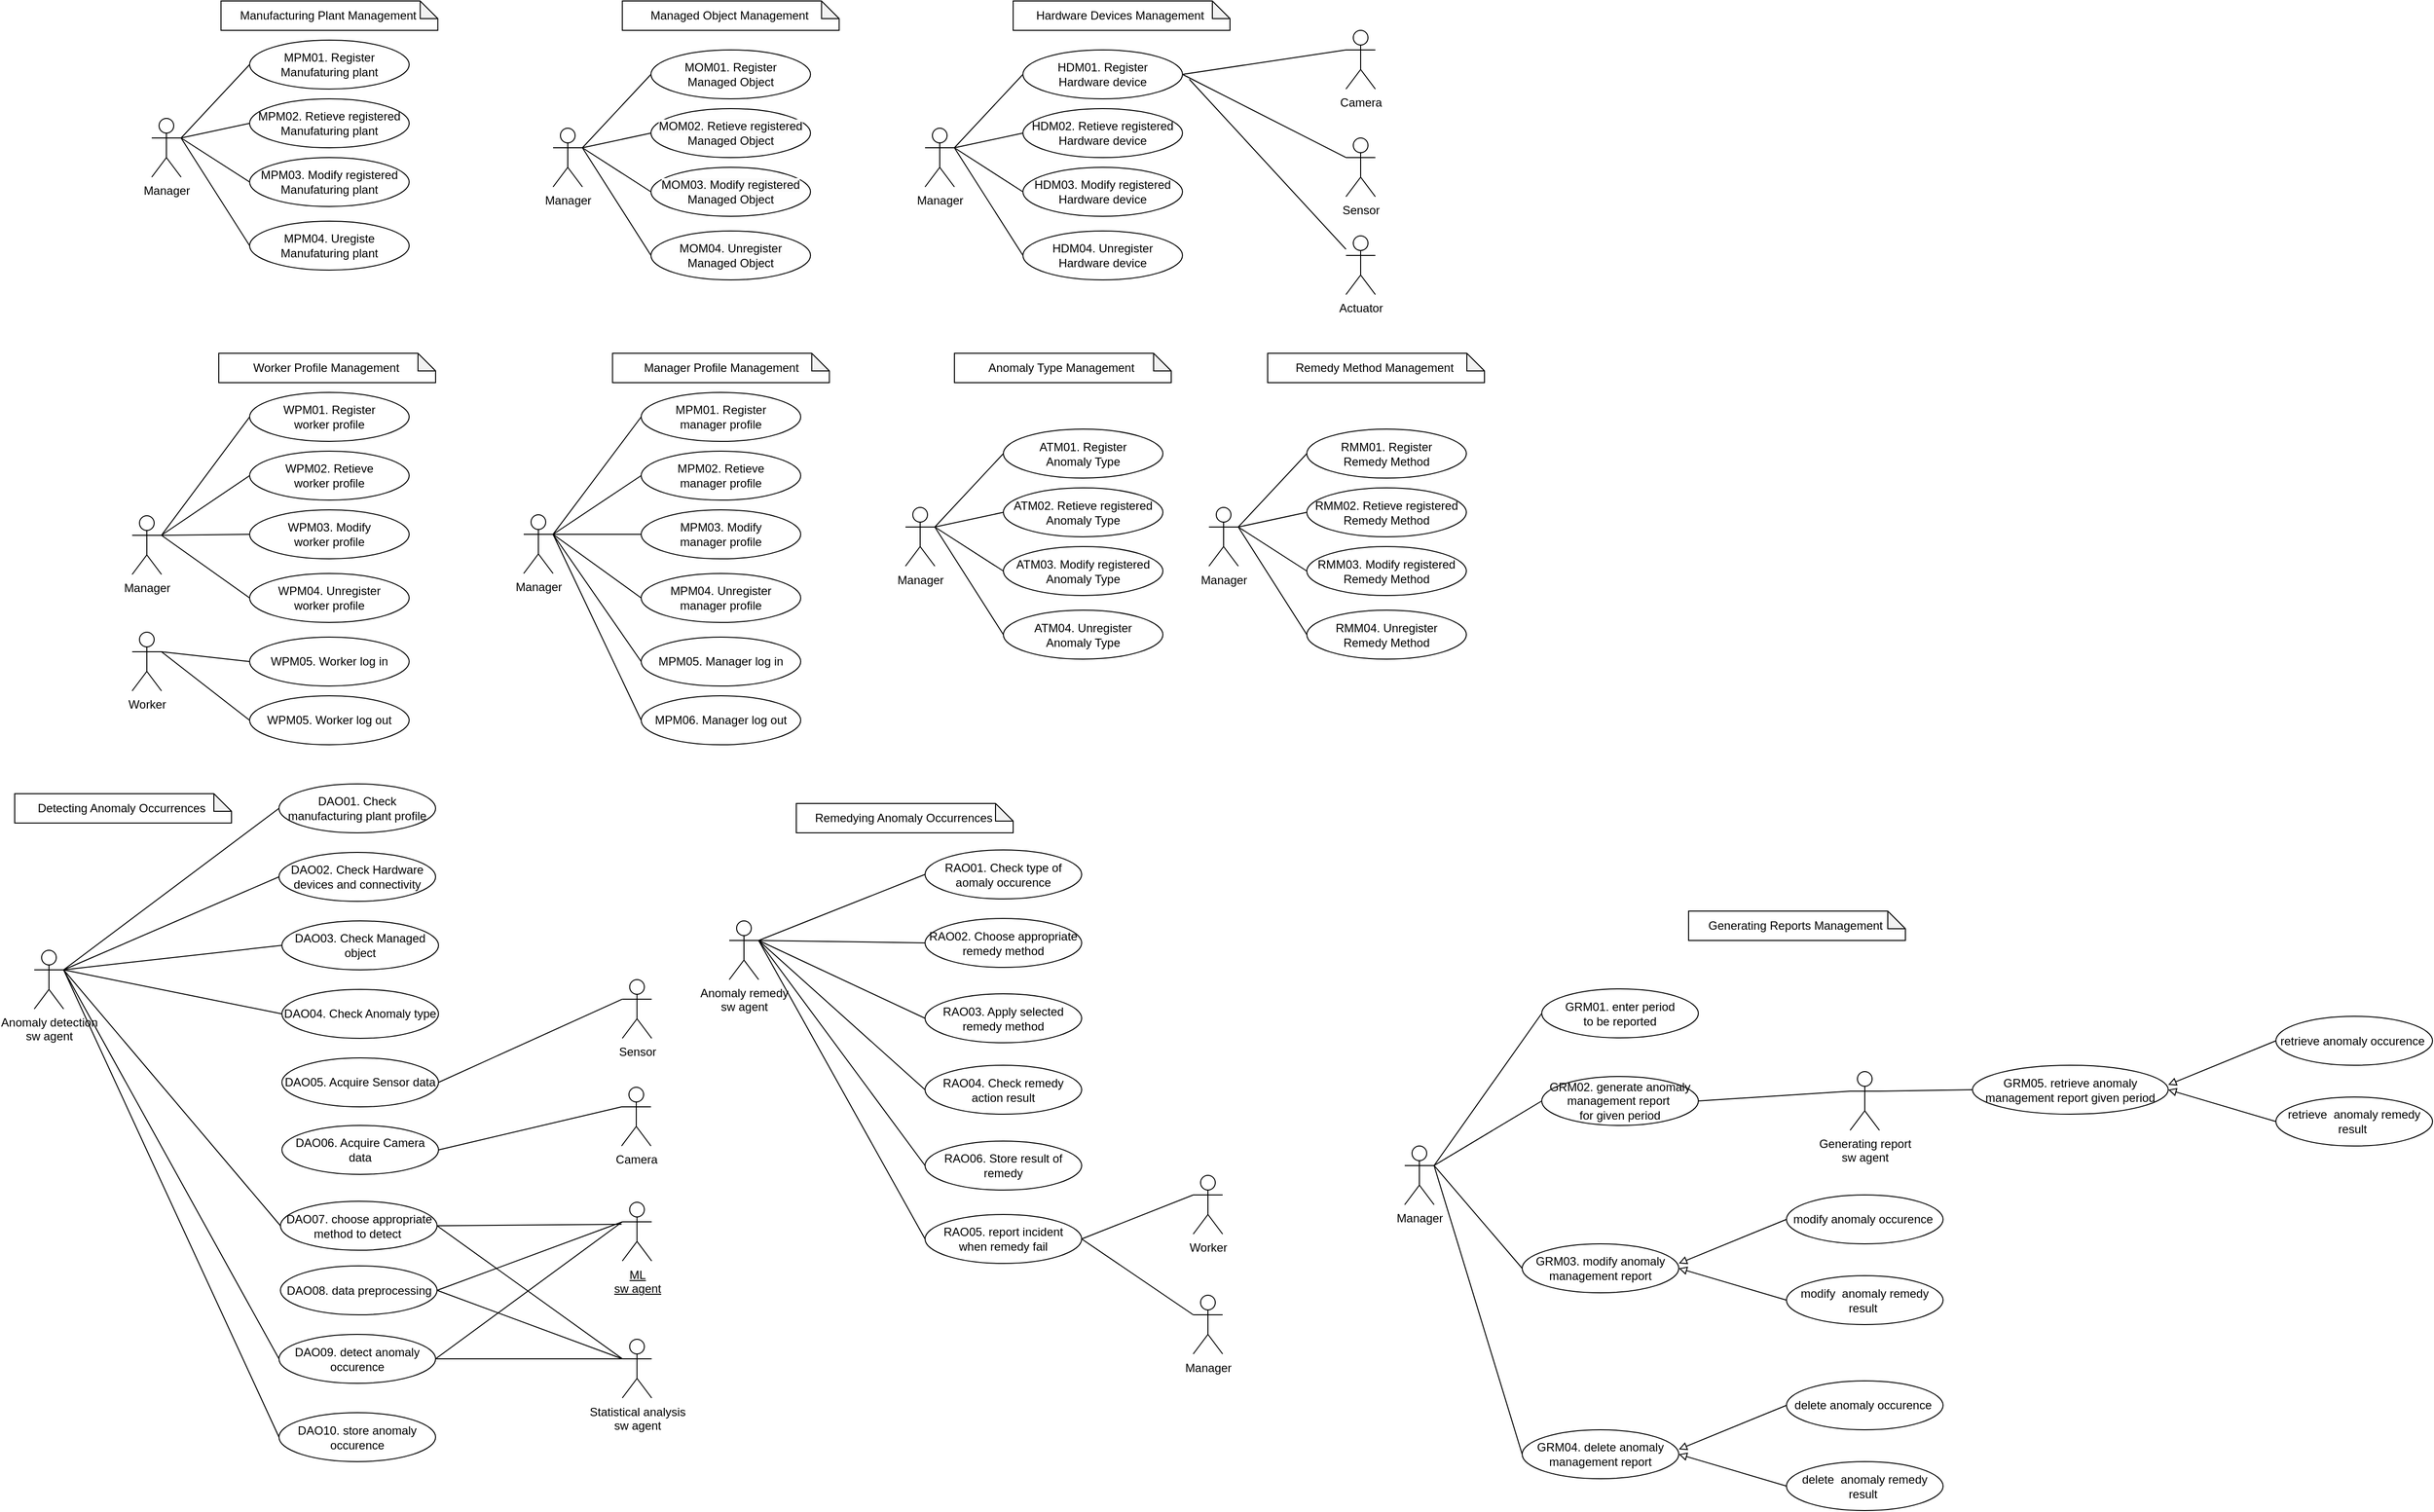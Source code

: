 <mxfile version="21.1.8" type="github">
  <diagram name="페이지-1" id="GtLDHEmWN3uCnMpsGGqO">
    <mxGraphModel dx="2442" dy="894" grid="1" gridSize="10" guides="1" tooltips="1" connect="1" arrows="1" fold="1" page="1" pageScale="1" pageWidth="827" pageHeight="1169" math="0" shadow="0">
      <root>
        <mxCell id="0" />
        <mxCell id="1" parent="0" />
        <mxCell id="ZL6FqzTWpidE5rbKrD5R-1" value="Manager" style="shape=umlActor;verticalLabelPosition=bottom;verticalAlign=top;html=1;outlineConnect=0;" parent="1" vertex="1">
          <mxGeometry x="-650" y="140" width="30" height="60" as="geometry" />
        </mxCell>
        <mxCell id="ZL6FqzTWpidE5rbKrD5R-2" value="MPM01. Register Manufaturing plant" style="ellipse;whiteSpace=wrap;html=1;" parent="1" vertex="1">
          <mxGeometry x="-550" y="60" width="163" height="50" as="geometry" />
        </mxCell>
        <mxCell id="ZL6FqzTWpidE5rbKrD5R-3" value="MPM02. Retieve registered Manufaturing plant" style="ellipse;whiteSpace=wrap;html=1;" parent="1" vertex="1">
          <mxGeometry x="-550" y="120" width="163" height="50" as="geometry" />
        </mxCell>
        <mxCell id="ZL6FqzTWpidE5rbKrD5R-4" value="MPM03. Modify registered Manufaturing plant" style="ellipse;whiteSpace=wrap;html=1;" parent="1" vertex="1">
          <mxGeometry x="-550" y="180" width="163" height="50" as="geometry" />
        </mxCell>
        <mxCell id="ZL6FqzTWpidE5rbKrD5R-5" value="MPM04. Uregiste Manufaturing plant" style="ellipse;whiteSpace=wrap;html=1;" parent="1" vertex="1">
          <mxGeometry x="-550" y="245" width="163" height="50" as="geometry" />
        </mxCell>
        <mxCell id="ZL6FqzTWpidE5rbKrD5R-6" value="" style="endArrow=none;html=1;rounded=0;exitX=1;exitY=0.333;exitDx=0;exitDy=0;exitPerimeter=0;entryX=0;entryY=0.5;entryDx=0;entryDy=0;" parent="1" source="ZL6FqzTWpidE5rbKrD5R-1" target="ZL6FqzTWpidE5rbKrD5R-2" edge="1">
          <mxGeometry width="50" height="50" relative="1" as="geometry">
            <mxPoint x="-390" y="320" as="sourcePoint" />
            <mxPoint x="-340" y="270" as="targetPoint" />
          </mxGeometry>
        </mxCell>
        <mxCell id="ZL6FqzTWpidE5rbKrD5R-7" value="" style="endArrow=none;html=1;rounded=0;entryX=0;entryY=0.5;entryDx=0;entryDy=0;" parent="1" target="ZL6FqzTWpidE5rbKrD5R-3" edge="1">
          <mxGeometry width="50" height="50" relative="1" as="geometry">
            <mxPoint x="-620" y="160" as="sourcePoint" />
            <mxPoint x="-540" y="95" as="targetPoint" />
          </mxGeometry>
        </mxCell>
        <mxCell id="ZL6FqzTWpidE5rbKrD5R-8" value="" style="endArrow=none;html=1;rounded=0;entryX=0;entryY=0.5;entryDx=0;entryDy=0;" parent="1" target="ZL6FqzTWpidE5rbKrD5R-4" edge="1">
          <mxGeometry width="50" height="50" relative="1" as="geometry">
            <mxPoint x="-620" y="160" as="sourcePoint" />
            <mxPoint x="-540" y="155" as="targetPoint" />
          </mxGeometry>
        </mxCell>
        <mxCell id="ZL6FqzTWpidE5rbKrD5R-9" value="" style="endArrow=none;html=1;rounded=0;entryX=0;entryY=0.5;entryDx=0;entryDy=0;" parent="1" target="ZL6FqzTWpidE5rbKrD5R-5" edge="1">
          <mxGeometry width="50" height="50" relative="1" as="geometry">
            <mxPoint x="-620" y="160" as="sourcePoint" />
            <mxPoint x="-540" y="215" as="targetPoint" />
          </mxGeometry>
        </mxCell>
        <mxCell id="ZL6FqzTWpidE5rbKrD5R-10" value="Manager" style="shape=umlActor;verticalLabelPosition=bottom;verticalAlign=top;html=1;outlineConnect=0;" parent="1" vertex="1">
          <mxGeometry x="-240" y="150" width="30" height="60" as="geometry" />
        </mxCell>
        <mxCell id="ZL6FqzTWpidE5rbKrD5R-11" value="MOM01. Register &lt;br&gt;Managed Object" style="ellipse;whiteSpace=wrap;html=1;" parent="1" vertex="1">
          <mxGeometry x="-140" y="70" width="163" height="50" as="geometry" />
        </mxCell>
        <mxCell id="ZL6FqzTWpidE5rbKrD5R-12" value="&lt;span style=&quot;color: rgb(0, 0, 0); font-family: Helvetica; font-size: 12px; font-style: normal; font-variant-ligatures: normal; font-variant-caps: normal; font-weight: 400; letter-spacing: normal; orphans: 2; text-align: center; text-indent: 0px; text-transform: none; widows: 2; word-spacing: 0px; -webkit-text-stroke-width: 0px; background-color: rgb(251, 251, 251); text-decoration-thickness: initial; text-decoration-style: initial; text-decoration-color: initial; float: none; display: inline !important;&quot;&gt;MOM02. Retieve registered Managed Object&lt;/span&gt;" style="ellipse;whiteSpace=wrap;html=1;" parent="1" vertex="1">
          <mxGeometry x="-140" y="130" width="163" height="50" as="geometry" />
        </mxCell>
        <mxCell id="ZL6FqzTWpidE5rbKrD5R-13" value="&lt;span style=&quot;color: rgb(0, 0, 0); font-family: Helvetica; font-size: 12px; font-style: normal; font-variant-ligatures: normal; font-variant-caps: normal; font-weight: 400; letter-spacing: normal; orphans: 2; text-align: center; text-indent: 0px; text-transform: none; widows: 2; word-spacing: 0px; -webkit-text-stroke-width: 0px; background-color: rgb(251, 251, 251); text-decoration-thickness: initial; text-decoration-style: initial; text-decoration-color: initial; float: none; display: inline !important;&quot;&gt;MOM03. Modify registered Managed Object&lt;/span&gt;" style="ellipse;whiteSpace=wrap;html=1;" parent="1" vertex="1">
          <mxGeometry x="-140" y="190" width="163" height="50" as="geometry" />
        </mxCell>
        <mxCell id="ZL6FqzTWpidE5rbKrD5R-14" value="&lt;span style=&quot;color: rgb(0, 0, 0); font-family: Helvetica; font-size: 12px; font-style: normal; font-variant-ligatures: normal; font-variant-caps: normal; font-weight: 400; letter-spacing: normal; orphans: 2; text-align: center; text-indent: 0px; text-transform: none; widows: 2; word-spacing: 0px; -webkit-text-stroke-width: 0px; background-color: rgb(251, 251, 251); text-decoration-thickness: initial; text-decoration-style: initial; text-decoration-color: initial; float: none; display: inline !important;&quot;&gt;MOM04. Unregister &lt;br&gt;Managed Object&lt;/span&gt;" style="ellipse;whiteSpace=wrap;html=1;" parent="1" vertex="1">
          <mxGeometry x="-140" y="255" width="163" height="50" as="geometry" />
        </mxCell>
        <mxCell id="ZL6FqzTWpidE5rbKrD5R-15" value="" style="endArrow=none;html=1;rounded=0;exitX=1;exitY=0.333;exitDx=0;exitDy=0;exitPerimeter=0;entryX=0;entryY=0.5;entryDx=0;entryDy=0;" parent="1" source="ZL6FqzTWpidE5rbKrD5R-10" target="ZL6FqzTWpidE5rbKrD5R-11" edge="1">
          <mxGeometry width="50" height="50" relative="1" as="geometry">
            <mxPoint x="20" y="330" as="sourcePoint" />
            <mxPoint x="70" y="280" as="targetPoint" />
          </mxGeometry>
        </mxCell>
        <mxCell id="ZL6FqzTWpidE5rbKrD5R-16" value="" style="endArrow=none;html=1;rounded=0;entryX=0;entryY=0.5;entryDx=0;entryDy=0;" parent="1" target="ZL6FqzTWpidE5rbKrD5R-12" edge="1">
          <mxGeometry width="50" height="50" relative="1" as="geometry">
            <mxPoint x="-210" y="170" as="sourcePoint" />
            <mxPoint x="-130" y="105" as="targetPoint" />
          </mxGeometry>
        </mxCell>
        <mxCell id="ZL6FqzTWpidE5rbKrD5R-17" value="" style="endArrow=none;html=1;rounded=0;entryX=0;entryY=0.5;entryDx=0;entryDy=0;" parent="1" target="ZL6FqzTWpidE5rbKrD5R-13" edge="1">
          <mxGeometry width="50" height="50" relative="1" as="geometry">
            <mxPoint x="-210" y="170" as="sourcePoint" />
            <mxPoint x="-130" y="165" as="targetPoint" />
          </mxGeometry>
        </mxCell>
        <mxCell id="ZL6FqzTWpidE5rbKrD5R-18" value="" style="endArrow=none;html=1;rounded=0;entryX=0;entryY=0.5;entryDx=0;entryDy=0;" parent="1" target="ZL6FqzTWpidE5rbKrD5R-14" edge="1">
          <mxGeometry width="50" height="50" relative="1" as="geometry">
            <mxPoint x="-210" y="170" as="sourcePoint" />
            <mxPoint x="-130" y="225" as="targetPoint" />
          </mxGeometry>
        </mxCell>
        <mxCell id="ZL6FqzTWpidE5rbKrD5R-19" value="Manager" style="shape=umlActor;verticalLabelPosition=bottom;verticalAlign=top;html=1;outlineConnect=0;" parent="1" vertex="1">
          <mxGeometry x="140" y="150" width="30" height="60" as="geometry" />
        </mxCell>
        <mxCell id="ZL6FqzTWpidE5rbKrD5R-20" value="HDM01. Register &lt;br&gt;Hardware device" style="ellipse;whiteSpace=wrap;html=1;" parent="1" vertex="1">
          <mxGeometry x="240" y="70" width="163" height="50" as="geometry" />
        </mxCell>
        <mxCell id="ZL6FqzTWpidE5rbKrD5R-21" value="HDM02. Retieve registered Hardware device" style="ellipse;whiteSpace=wrap;html=1;" parent="1" vertex="1">
          <mxGeometry x="240" y="130" width="163" height="50" as="geometry" />
        </mxCell>
        <mxCell id="ZL6FqzTWpidE5rbKrD5R-22" value="HDM03. Modify registered Hardware device" style="ellipse;whiteSpace=wrap;html=1;" parent="1" vertex="1">
          <mxGeometry x="240" y="190" width="163" height="50" as="geometry" />
        </mxCell>
        <mxCell id="ZL6FqzTWpidE5rbKrD5R-23" value="HDM04. Unregister &lt;br&gt;Hardware device" style="ellipse;whiteSpace=wrap;html=1;" parent="1" vertex="1">
          <mxGeometry x="240" y="255" width="163" height="50" as="geometry" />
        </mxCell>
        <mxCell id="ZL6FqzTWpidE5rbKrD5R-24" value="" style="endArrow=none;html=1;rounded=0;exitX=1;exitY=0.333;exitDx=0;exitDy=0;exitPerimeter=0;entryX=0;entryY=0.5;entryDx=0;entryDy=0;" parent="1" source="ZL6FqzTWpidE5rbKrD5R-19" target="ZL6FqzTWpidE5rbKrD5R-20" edge="1">
          <mxGeometry width="50" height="50" relative="1" as="geometry">
            <mxPoint x="400" y="330" as="sourcePoint" />
            <mxPoint x="450" y="280" as="targetPoint" />
          </mxGeometry>
        </mxCell>
        <mxCell id="ZL6FqzTWpidE5rbKrD5R-25" value="" style="endArrow=none;html=1;rounded=0;entryX=0;entryY=0.5;entryDx=0;entryDy=0;" parent="1" target="ZL6FqzTWpidE5rbKrD5R-21" edge="1">
          <mxGeometry width="50" height="50" relative="1" as="geometry">
            <mxPoint x="170" y="170" as="sourcePoint" />
            <mxPoint x="250" y="105" as="targetPoint" />
          </mxGeometry>
        </mxCell>
        <mxCell id="ZL6FqzTWpidE5rbKrD5R-26" value="" style="endArrow=none;html=1;rounded=0;entryX=0;entryY=0.5;entryDx=0;entryDy=0;" parent="1" target="ZL6FqzTWpidE5rbKrD5R-22" edge="1">
          <mxGeometry width="50" height="50" relative="1" as="geometry">
            <mxPoint x="170" y="170" as="sourcePoint" />
            <mxPoint x="250" y="165" as="targetPoint" />
          </mxGeometry>
        </mxCell>
        <mxCell id="ZL6FqzTWpidE5rbKrD5R-27" value="" style="endArrow=none;html=1;rounded=0;entryX=0;entryY=0.5;entryDx=0;entryDy=0;" parent="1" target="ZL6FqzTWpidE5rbKrD5R-23" edge="1">
          <mxGeometry width="50" height="50" relative="1" as="geometry">
            <mxPoint x="170" y="170" as="sourcePoint" />
            <mxPoint x="250" y="225" as="targetPoint" />
          </mxGeometry>
        </mxCell>
        <mxCell id="ZL6FqzTWpidE5rbKrD5R-28" value="Manager" style="shape=umlActor;verticalLabelPosition=bottom;verticalAlign=top;html=1;outlineConnect=0;" parent="1" vertex="1">
          <mxGeometry x="-670" y="546" width="30" height="60" as="geometry" />
        </mxCell>
        <mxCell id="ZL6FqzTWpidE5rbKrD5R-29" value="WPM01. Register &lt;br&gt;worker profile" style="ellipse;whiteSpace=wrap;html=1;" parent="1" vertex="1">
          <mxGeometry x="-550" y="420" width="163" height="50" as="geometry" />
        </mxCell>
        <mxCell id="ZL6FqzTWpidE5rbKrD5R-30" value="WPM02. Retieve&lt;br style=&quot;border-color: var(--border-color);&quot;&gt;worker profile" style="ellipse;whiteSpace=wrap;html=1;" parent="1" vertex="1">
          <mxGeometry x="-550" y="480" width="163" height="50" as="geometry" />
        </mxCell>
        <mxCell id="ZL6FqzTWpidE5rbKrD5R-31" value="WPM03. Modify&lt;br style=&quot;border-color: var(--border-color);&quot;&gt;worker profile" style="ellipse;whiteSpace=wrap;html=1;" parent="1" vertex="1">
          <mxGeometry x="-550" y="540" width="163" height="50" as="geometry" />
        </mxCell>
        <mxCell id="ZL6FqzTWpidE5rbKrD5R-32" value="WPM04. Unregister&lt;br style=&quot;border-color: var(--border-color);&quot;&gt;worker profile" style="ellipse;whiteSpace=wrap;html=1;" parent="1" vertex="1">
          <mxGeometry x="-550" y="605" width="163" height="50" as="geometry" />
        </mxCell>
        <mxCell id="ZL6FqzTWpidE5rbKrD5R-33" value="" style="endArrow=none;html=1;rounded=0;exitX=1;exitY=0.333;exitDx=0;exitDy=0;exitPerimeter=0;entryX=0;entryY=0.5;entryDx=0;entryDy=0;" parent="1" source="ZL6FqzTWpidE5rbKrD5R-28" target="ZL6FqzTWpidE5rbKrD5R-29" edge="1">
          <mxGeometry width="50" height="50" relative="1" as="geometry">
            <mxPoint x="-390" y="680" as="sourcePoint" />
            <mxPoint x="-340" y="630" as="targetPoint" />
          </mxGeometry>
        </mxCell>
        <mxCell id="ZL6FqzTWpidE5rbKrD5R-34" value="" style="endArrow=none;html=1;rounded=0;entryX=0;entryY=0.5;entryDx=0;entryDy=0;" parent="1" source="ZL6FqzTWpidE5rbKrD5R-28" target="ZL6FqzTWpidE5rbKrD5R-30" edge="1">
          <mxGeometry width="50" height="50" relative="1" as="geometry">
            <mxPoint x="-630" y="580" as="sourcePoint" />
            <mxPoint x="-540" y="455" as="targetPoint" />
          </mxGeometry>
        </mxCell>
        <mxCell id="ZL6FqzTWpidE5rbKrD5R-35" value="" style="endArrow=none;html=1;rounded=0;entryX=0;entryY=0.5;entryDx=0;entryDy=0;exitX=1;exitY=0.333;exitDx=0;exitDy=0;exitPerimeter=0;" parent="1" source="ZL6FqzTWpidE5rbKrD5R-28" target="ZL6FqzTWpidE5rbKrD5R-31" edge="1">
          <mxGeometry width="50" height="50" relative="1" as="geometry">
            <mxPoint x="-630" y="570" as="sourcePoint" />
            <mxPoint x="-540" y="515" as="targetPoint" />
          </mxGeometry>
        </mxCell>
        <mxCell id="ZL6FqzTWpidE5rbKrD5R-36" value="" style="endArrow=none;html=1;rounded=0;entryX=0;entryY=0.5;entryDx=0;entryDy=0;exitX=1;exitY=0.333;exitDx=0;exitDy=0;exitPerimeter=0;" parent="1" source="ZL6FqzTWpidE5rbKrD5R-28" target="ZL6FqzTWpidE5rbKrD5R-32" edge="1">
          <mxGeometry width="50" height="50" relative="1" as="geometry">
            <mxPoint x="-630" y="580" as="sourcePoint" />
            <mxPoint x="-540" y="575" as="targetPoint" />
          </mxGeometry>
        </mxCell>
        <mxCell id="ZL6FqzTWpidE5rbKrD5R-37" value="WPM05. Worker log in" style="ellipse;whiteSpace=wrap;html=1;" parent="1" vertex="1">
          <mxGeometry x="-550" y="670" width="163" height="50" as="geometry" />
        </mxCell>
        <mxCell id="ZL6FqzTWpidE5rbKrD5R-38" value="WPM05. Worker log out" style="ellipse;whiteSpace=wrap;html=1;" parent="1" vertex="1">
          <mxGeometry x="-550" y="730" width="163" height="50" as="geometry" />
        </mxCell>
        <mxCell id="ZL6FqzTWpidE5rbKrD5R-39" value="" style="endArrow=none;html=1;rounded=0;entryX=0;entryY=0.5;entryDx=0;entryDy=0;exitX=1;exitY=0.333;exitDx=0;exitDy=0;exitPerimeter=0;" parent="1" source="ZL6FqzTWpidE5rbKrD5R-167" target="ZL6FqzTWpidE5rbKrD5R-37" edge="1">
          <mxGeometry width="50" height="50" relative="1" as="geometry">
            <mxPoint x="-630" y="580" as="sourcePoint" />
            <mxPoint x="-300" y="740" as="targetPoint" />
          </mxGeometry>
        </mxCell>
        <mxCell id="ZL6FqzTWpidE5rbKrD5R-40" value="" style="endArrow=none;html=1;rounded=0;entryX=0;entryY=0.5;entryDx=0;entryDy=0;exitX=1;exitY=0.333;exitDx=0;exitDy=0;exitPerimeter=0;" parent="1" source="ZL6FqzTWpidE5rbKrD5R-167" target="ZL6FqzTWpidE5rbKrD5R-38" edge="1">
          <mxGeometry width="50" height="50" relative="1" as="geometry">
            <mxPoint x="-630" y="570" as="sourcePoint" />
            <mxPoint x="-300" y="740" as="targetPoint" />
          </mxGeometry>
        </mxCell>
        <mxCell id="ZL6FqzTWpidE5rbKrD5R-41" value="Manager" style="shape=umlActor;verticalLabelPosition=bottom;verticalAlign=top;html=1;outlineConnect=0;" parent="1" vertex="1">
          <mxGeometry x="-270" y="545" width="30" height="60" as="geometry" />
        </mxCell>
        <mxCell id="ZL6FqzTWpidE5rbKrD5R-42" value="MPM01. Register &lt;br&gt;manager profile" style="ellipse;whiteSpace=wrap;html=1;" parent="1" vertex="1">
          <mxGeometry x="-150" y="420" width="163" height="50" as="geometry" />
        </mxCell>
        <mxCell id="ZL6FqzTWpidE5rbKrD5R-43" value="MPM02. Retieve&lt;br style=&quot;border-color: var(--border-color);&quot;&gt;manager profile" style="ellipse;whiteSpace=wrap;html=1;" parent="1" vertex="1">
          <mxGeometry x="-150" y="480" width="163" height="50" as="geometry" />
        </mxCell>
        <mxCell id="ZL6FqzTWpidE5rbKrD5R-44" value="MPM03. Modify&lt;br style=&quot;border-color: var(--border-color);&quot;&gt;manager profile" style="ellipse;whiteSpace=wrap;html=1;" parent="1" vertex="1">
          <mxGeometry x="-150" y="540" width="163" height="50" as="geometry" />
        </mxCell>
        <mxCell id="ZL6FqzTWpidE5rbKrD5R-45" value="MPM04. Unregister&lt;br style=&quot;border-color: var(--border-color);&quot;&gt;manager profile" style="ellipse;whiteSpace=wrap;html=1;" parent="1" vertex="1">
          <mxGeometry x="-150" y="605" width="163" height="50" as="geometry" />
        </mxCell>
        <mxCell id="ZL6FqzTWpidE5rbKrD5R-46" value="" style="endArrow=none;html=1;rounded=0;exitX=1;exitY=0.333;exitDx=0;exitDy=0;exitPerimeter=0;entryX=0;entryY=0.5;entryDx=0;entryDy=0;" parent="1" source="ZL6FqzTWpidE5rbKrD5R-41" target="ZL6FqzTWpidE5rbKrD5R-42" edge="1">
          <mxGeometry width="50" height="50" relative="1" as="geometry">
            <mxPoint x="10" y="680" as="sourcePoint" />
            <mxPoint x="60" y="630" as="targetPoint" />
          </mxGeometry>
        </mxCell>
        <mxCell id="ZL6FqzTWpidE5rbKrD5R-47" value="" style="endArrow=none;html=1;rounded=0;entryX=0;entryY=0.5;entryDx=0;entryDy=0;" parent="1" source="ZL6FqzTWpidE5rbKrD5R-41" target="ZL6FqzTWpidE5rbKrD5R-43" edge="1">
          <mxGeometry width="50" height="50" relative="1" as="geometry">
            <mxPoint x="-230" y="580" as="sourcePoint" />
            <mxPoint x="-140" y="455" as="targetPoint" />
          </mxGeometry>
        </mxCell>
        <mxCell id="ZL6FqzTWpidE5rbKrD5R-48" value="" style="endArrow=none;html=1;rounded=0;entryX=0;entryY=0.5;entryDx=0;entryDy=0;exitX=1;exitY=0.333;exitDx=0;exitDy=0;exitPerimeter=0;" parent="1" source="ZL6FqzTWpidE5rbKrD5R-41" target="ZL6FqzTWpidE5rbKrD5R-44" edge="1">
          <mxGeometry width="50" height="50" relative="1" as="geometry">
            <mxPoint x="-230" y="570" as="sourcePoint" />
            <mxPoint x="-140" y="515" as="targetPoint" />
          </mxGeometry>
        </mxCell>
        <mxCell id="ZL6FqzTWpidE5rbKrD5R-49" value="" style="endArrow=none;html=1;rounded=0;entryX=0;entryY=0.5;entryDx=0;entryDy=0;exitX=1;exitY=0.333;exitDx=0;exitDy=0;exitPerimeter=0;" parent="1" source="ZL6FqzTWpidE5rbKrD5R-41" target="ZL6FqzTWpidE5rbKrD5R-45" edge="1">
          <mxGeometry width="50" height="50" relative="1" as="geometry">
            <mxPoint x="-230" y="580" as="sourcePoint" />
            <mxPoint x="-140" y="575" as="targetPoint" />
          </mxGeometry>
        </mxCell>
        <mxCell id="ZL6FqzTWpidE5rbKrD5R-50" value="MPM05. Manager log in" style="ellipse;whiteSpace=wrap;html=1;" parent="1" vertex="1">
          <mxGeometry x="-150" y="670" width="163" height="50" as="geometry" />
        </mxCell>
        <mxCell id="ZL6FqzTWpidE5rbKrD5R-51" value="MPM06. Manager log out" style="ellipse;whiteSpace=wrap;html=1;" parent="1" vertex="1">
          <mxGeometry x="-150" y="730" width="163" height="50" as="geometry" />
        </mxCell>
        <mxCell id="ZL6FqzTWpidE5rbKrD5R-52" value="" style="endArrow=none;html=1;rounded=0;entryX=0;entryY=0.5;entryDx=0;entryDy=0;exitX=1;exitY=0.333;exitDx=0;exitDy=0;exitPerimeter=0;" parent="1" source="ZL6FqzTWpidE5rbKrD5R-41" target="ZL6FqzTWpidE5rbKrD5R-50" edge="1">
          <mxGeometry width="50" height="50" relative="1" as="geometry">
            <mxPoint x="-230" y="580" as="sourcePoint" />
            <mxPoint x="100" y="740" as="targetPoint" />
          </mxGeometry>
        </mxCell>
        <mxCell id="ZL6FqzTWpidE5rbKrD5R-53" value="" style="endArrow=none;html=1;rounded=0;entryX=0;entryY=0.5;entryDx=0;entryDy=0;exitX=1;exitY=0.333;exitDx=0;exitDy=0;exitPerimeter=0;" parent="1" source="ZL6FqzTWpidE5rbKrD5R-41" target="ZL6FqzTWpidE5rbKrD5R-51" edge="1">
          <mxGeometry width="50" height="50" relative="1" as="geometry">
            <mxPoint x="-230" y="570" as="sourcePoint" />
            <mxPoint x="100" y="740" as="targetPoint" />
          </mxGeometry>
        </mxCell>
        <mxCell id="ZL6FqzTWpidE5rbKrD5R-54" value="Manager" style="shape=umlActor;verticalLabelPosition=bottom;verticalAlign=top;html=1;outlineConnect=0;" parent="1" vertex="1">
          <mxGeometry x="120" y="537.5" width="30" height="60" as="geometry" />
        </mxCell>
        <mxCell id="ZL6FqzTWpidE5rbKrD5R-55" value="ATM01. Register &lt;br&gt;Anomaly Type" style="ellipse;whiteSpace=wrap;html=1;" parent="1" vertex="1">
          <mxGeometry x="220" y="457.5" width="163" height="50" as="geometry" />
        </mxCell>
        <mxCell id="ZL6FqzTWpidE5rbKrD5R-56" value="ATM02. Retieve registered Anomaly Type" style="ellipse;whiteSpace=wrap;html=1;" parent="1" vertex="1">
          <mxGeometry x="220" y="517.5" width="163" height="50" as="geometry" />
        </mxCell>
        <mxCell id="ZL6FqzTWpidE5rbKrD5R-57" value="ATM03. Modify registered Anomaly Type" style="ellipse;whiteSpace=wrap;html=1;" parent="1" vertex="1">
          <mxGeometry x="220" y="577.5" width="163" height="50" as="geometry" />
        </mxCell>
        <mxCell id="ZL6FqzTWpidE5rbKrD5R-58" value="ATM04. Unregister &lt;br&gt;Anomaly Type" style="ellipse;whiteSpace=wrap;html=1;" parent="1" vertex="1">
          <mxGeometry x="220" y="642.5" width="163" height="50" as="geometry" />
        </mxCell>
        <mxCell id="ZL6FqzTWpidE5rbKrD5R-59" value="" style="endArrow=none;html=1;rounded=0;exitX=1;exitY=0.333;exitDx=0;exitDy=0;exitPerimeter=0;entryX=0;entryY=0.5;entryDx=0;entryDy=0;" parent="1" source="ZL6FqzTWpidE5rbKrD5R-54" target="ZL6FqzTWpidE5rbKrD5R-55" edge="1">
          <mxGeometry width="50" height="50" relative="1" as="geometry">
            <mxPoint x="380" y="717.5" as="sourcePoint" />
            <mxPoint x="430" y="667.5" as="targetPoint" />
          </mxGeometry>
        </mxCell>
        <mxCell id="ZL6FqzTWpidE5rbKrD5R-60" value="" style="endArrow=none;html=1;rounded=0;entryX=0;entryY=0.5;entryDx=0;entryDy=0;" parent="1" target="ZL6FqzTWpidE5rbKrD5R-56" edge="1">
          <mxGeometry width="50" height="50" relative="1" as="geometry">
            <mxPoint x="150" y="557.5" as="sourcePoint" />
            <mxPoint x="230" y="492.5" as="targetPoint" />
          </mxGeometry>
        </mxCell>
        <mxCell id="ZL6FqzTWpidE5rbKrD5R-61" value="" style="endArrow=none;html=1;rounded=0;entryX=0;entryY=0.5;entryDx=0;entryDy=0;" parent="1" target="ZL6FqzTWpidE5rbKrD5R-57" edge="1">
          <mxGeometry width="50" height="50" relative="1" as="geometry">
            <mxPoint x="150" y="557.5" as="sourcePoint" />
            <mxPoint x="230" y="552.5" as="targetPoint" />
          </mxGeometry>
        </mxCell>
        <mxCell id="ZL6FqzTWpidE5rbKrD5R-62" value="" style="endArrow=none;html=1;rounded=0;entryX=0;entryY=0.5;entryDx=0;entryDy=0;" parent="1" target="ZL6FqzTWpidE5rbKrD5R-58" edge="1">
          <mxGeometry width="50" height="50" relative="1" as="geometry">
            <mxPoint x="150" y="557.5" as="sourcePoint" />
            <mxPoint x="230" y="612.5" as="targetPoint" />
          </mxGeometry>
        </mxCell>
        <mxCell id="ZL6FqzTWpidE5rbKrD5R-63" value="Manager" style="shape=umlActor;verticalLabelPosition=bottom;verticalAlign=top;html=1;outlineConnect=0;" parent="1" vertex="1">
          <mxGeometry x="430" y="537.5" width="30" height="60" as="geometry" />
        </mxCell>
        <mxCell id="ZL6FqzTWpidE5rbKrD5R-64" value="RMM01. Register &lt;br&gt;Remedy Method" style="ellipse;whiteSpace=wrap;html=1;" parent="1" vertex="1">
          <mxGeometry x="530" y="457.5" width="163" height="50" as="geometry" />
        </mxCell>
        <mxCell id="ZL6FqzTWpidE5rbKrD5R-65" value="RMM02. Retieve registered Remedy Method" style="ellipse;whiteSpace=wrap;html=1;" parent="1" vertex="1">
          <mxGeometry x="530" y="517.5" width="163" height="50" as="geometry" />
        </mxCell>
        <mxCell id="ZL6FqzTWpidE5rbKrD5R-66" value="RMM03. Modify registered Remedy Method" style="ellipse;whiteSpace=wrap;html=1;" parent="1" vertex="1">
          <mxGeometry x="530" y="577.5" width="163" height="50" as="geometry" />
        </mxCell>
        <mxCell id="ZL6FqzTWpidE5rbKrD5R-67" value="RMM04. Unregister &lt;br&gt;Remedy Method" style="ellipse;whiteSpace=wrap;html=1;" parent="1" vertex="1">
          <mxGeometry x="530" y="642.5" width="163" height="50" as="geometry" />
        </mxCell>
        <mxCell id="ZL6FqzTWpidE5rbKrD5R-68" value="" style="endArrow=none;html=1;rounded=0;exitX=1;exitY=0.333;exitDx=0;exitDy=0;exitPerimeter=0;entryX=0;entryY=0.5;entryDx=0;entryDy=0;" parent="1" source="ZL6FqzTWpidE5rbKrD5R-63" target="ZL6FqzTWpidE5rbKrD5R-64" edge="1">
          <mxGeometry width="50" height="50" relative="1" as="geometry">
            <mxPoint x="690" y="717.5" as="sourcePoint" />
            <mxPoint x="740" y="667.5" as="targetPoint" />
          </mxGeometry>
        </mxCell>
        <mxCell id="ZL6FqzTWpidE5rbKrD5R-69" value="" style="endArrow=none;html=1;rounded=0;entryX=0;entryY=0.5;entryDx=0;entryDy=0;" parent="1" target="ZL6FqzTWpidE5rbKrD5R-65" edge="1">
          <mxGeometry width="50" height="50" relative="1" as="geometry">
            <mxPoint x="460" y="557.5" as="sourcePoint" />
            <mxPoint x="540" y="492.5" as="targetPoint" />
          </mxGeometry>
        </mxCell>
        <mxCell id="ZL6FqzTWpidE5rbKrD5R-70" value="" style="endArrow=none;html=1;rounded=0;entryX=0;entryY=0.5;entryDx=0;entryDy=0;" parent="1" target="ZL6FqzTWpidE5rbKrD5R-66" edge="1">
          <mxGeometry width="50" height="50" relative="1" as="geometry">
            <mxPoint x="460" y="557.5" as="sourcePoint" />
            <mxPoint x="540" y="552.5" as="targetPoint" />
          </mxGeometry>
        </mxCell>
        <mxCell id="ZL6FqzTWpidE5rbKrD5R-71" value="" style="endArrow=none;html=1;rounded=0;entryX=0;entryY=0.5;entryDx=0;entryDy=0;" parent="1" target="ZL6FqzTWpidE5rbKrD5R-67" edge="1">
          <mxGeometry width="50" height="50" relative="1" as="geometry">
            <mxPoint x="460" y="557.5" as="sourcePoint" />
            <mxPoint x="540" y="612.5" as="targetPoint" />
          </mxGeometry>
        </mxCell>
        <mxCell id="ZL6FqzTWpidE5rbKrD5R-72" value="Anomaly detection&lt;br&gt;sw agent" style="shape=umlActor;verticalLabelPosition=bottom;verticalAlign=top;html=1;outlineConnect=0;" parent="1" vertex="1">
          <mxGeometry x="-770" y="990" width="30" height="60" as="geometry" />
        </mxCell>
        <mxCell id="ZL6FqzTWpidE5rbKrD5R-73" value="DAO01. Check manufacturing plant profile" style="ellipse;whiteSpace=wrap;html=1;" parent="1" vertex="1">
          <mxGeometry x="-520" y="820" width="160" height="50" as="geometry" />
        </mxCell>
        <mxCell id="ZL6FqzTWpidE5rbKrD5R-74" value="DAO02. Check Hardware devices and connectivity" style="ellipse;whiteSpace=wrap;html=1;" parent="1" vertex="1">
          <mxGeometry x="-520" y="890" width="160" height="50" as="geometry" />
        </mxCell>
        <mxCell id="ZL6FqzTWpidE5rbKrD5R-75" value="DAO03. Check Managed object" style="ellipse;whiteSpace=wrap;html=1;" parent="1" vertex="1">
          <mxGeometry x="-517" y="960" width="160" height="50" as="geometry" />
        </mxCell>
        <mxCell id="ZL6FqzTWpidE5rbKrD5R-76" value="DAO04. Check Anomaly type" style="ellipse;whiteSpace=wrap;html=1;" parent="1" vertex="1">
          <mxGeometry x="-517" y="1030" width="160" height="50" as="geometry" />
        </mxCell>
        <mxCell id="ZL6FqzTWpidE5rbKrD5R-77" value="DAO05. Acquire Sensor data" style="ellipse;whiteSpace=wrap;html=1;" parent="1" vertex="1">
          <mxGeometry x="-517" y="1100" width="160" height="50" as="geometry" />
        </mxCell>
        <mxCell id="ZL6FqzTWpidE5rbKrD5R-78" value="DAO08. data preprocessing" style="ellipse;whiteSpace=wrap;html=1;" parent="1" vertex="1">
          <mxGeometry x="-518.5" y="1312.5" width="160" height="50" as="geometry" />
        </mxCell>
        <mxCell id="ZL6FqzTWpidE5rbKrD5R-79" value="DAO07. choose appropriate method to detect&amp;nbsp;" style="ellipse;whiteSpace=wrap;html=1;" parent="1" vertex="1">
          <mxGeometry x="-518.5" y="1246.5" width="160" height="50" as="geometry" />
        </mxCell>
        <mxCell id="ZL6FqzTWpidE5rbKrD5R-80" value="DAO09. detect anomaly occurence" style="ellipse;whiteSpace=wrap;html=1;" parent="1" vertex="1">
          <mxGeometry x="-520" y="1382.5" width="160" height="50" as="geometry" />
        </mxCell>
        <mxCell id="ZL6FqzTWpidE5rbKrD5R-81" value="ML&lt;br&gt;sw agent" style="shape=umlActor;verticalLabelPosition=bottom;verticalAlign=top;html=1;outlineConnect=0;fontStyle=4" parent="1" vertex="1">
          <mxGeometry x="-169.25" y="1247.5" width="30" height="60" as="geometry" />
        </mxCell>
        <mxCell id="ZL6FqzTWpidE5rbKrD5R-82" value="Statistical analysis&lt;br&gt;sw agent" style="shape=umlActor;verticalLabelPosition=bottom;verticalAlign=top;html=1;outlineConnect=0;" parent="1" vertex="1">
          <mxGeometry x="-169.25" y="1387.5" width="30" height="60" as="geometry" />
        </mxCell>
        <mxCell id="ZL6FqzTWpidE5rbKrD5R-83" value="" style="endArrow=none;html=1;rounded=0;entryX=0;entryY=0.5;entryDx=0;entryDy=0;exitX=1;exitY=0.333;exitDx=0;exitDy=0;exitPerimeter=0;" parent="1" source="ZL6FqzTWpidE5rbKrD5R-72" target="ZL6FqzTWpidE5rbKrD5R-79" edge="1">
          <mxGeometry width="50" height="50" relative="1" as="geometry">
            <mxPoint x="-620" y="1169" as="sourcePoint" />
            <mxPoint x="-530" y="1359" as="targetPoint" />
          </mxGeometry>
        </mxCell>
        <mxCell id="ZL6FqzTWpidE5rbKrD5R-84" value="" style="endArrow=none;html=1;rounded=0;entryX=0;entryY=0.5;entryDx=0;entryDy=0;exitX=1;exitY=0.333;exitDx=0;exitDy=0;exitPerimeter=0;" parent="1" source="ZL6FqzTWpidE5rbKrD5R-72" target="ZL6FqzTWpidE5rbKrD5R-76" edge="1">
          <mxGeometry width="50" height="50" relative="1" as="geometry">
            <mxPoint x="-660" y="880" as="sourcePoint" />
            <mxPoint x="-537" y="1265" as="targetPoint" />
          </mxGeometry>
        </mxCell>
        <mxCell id="ZL6FqzTWpidE5rbKrD5R-85" value="" style="endArrow=none;html=1;rounded=0;entryX=0;entryY=0.5;entryDx=0;entryDy=0;exitX=1;exitY=0.333;exitDx=0;exitDy=0;exitPerimeter=0;" parent="1" source="ZL6FqzTWpidE5rbKrD5R-72" target="ZL6FqzTWpidE5rbKrD5R-75" edge="1">
          <mxGeometry width="50" height="50" relative="1" as="geometry">
            <mxPoint x="-640" y="1160" as="sourcePoint" />
            <mxPoint x="-537" y="1195" as="targetPoint" />
          </mxGeometry>
        </mxCell>
        <mxCell id="ZL6FqzTWpidE5rbKrD5R-86" value="" style="endArrow=none;html=1;rounded=0;entryX=0;entryY=0.5;entryDx=0;entryDy=0;exitX=1;exitY=0.333;exitDx=0;exitDy=0;exitPerimeter=0;" parent="1" source="ZL6FqzTWpidE5rbKrD5R-72" target="ZL6FqzTWpidE5rbKrD5R-74" edge="1">
          <mxGeometry width="50" height="50" relative="1" as="geometry">
            <mxPoint x="-630" y="1170" as="sourcePoint" />
            <mxPoint x="-537" y="1125" as="targetPoint" />
          </mxGeometry>
        </mxCell>
        <mxCell id="ZL6FqzTWpidE5rbKrD5R-87" value="" style="endArrow=none;html=1;rounded=0;entryX=0;entryY=0.5;entryDx=0;entryDy=0;exitX=1;exitY=0.333;exitDx=0;exitDy=0;exitPerimeter=0;" parent="1" source="ZL6FqzTWpidE5rbKrD5R-72" target="ZL6FqzTWpidE5rbKrD5R-73" edge="1">
          <mxGeometry width="50" height="50" relative="1" as="geometry">
            <mxPoint x="-670" y="870" as="sourcePoint" />
            <mxPoint x="-540" y="1055" as="targetPoint" />
          </mxGeometry>
        </mxCell>
        <mxCell id="ZL6FqzTWpidE5rbKrD5R-88" value="" style="endArrow=none;html=1;rounded=0;entryX=0;entryY=0.5;entryDx=0;entryDy=0;exitX=1;exitY=0.333;exitDx=0;exitDy=0;exitPerimeter=0;" parent="1" source="ZL6FqzTWpidE5rbKrD5R-72" target="ZL6FqzTWpidE5rbKrD5R-80" edge="1">
          <mxGeometry width="50" height="50" relative="1" as="geometry">
            <mxPoint x="-640" y="1160" as="sourcePoint" />
            <mxPoint x="-539" y="1405" as="targetPoint" />
          </mxGeometry>
        </mxCell>
        <mxCell id="ZL6FqzTWpidE5rbKrD5R-89" value="" style="endArrow=none;html=1;rounded=0;exitX=0;exitY=0.333;exitDx=0;exitDy=0;exitPerimeter=0;entryX=1;entryY=0.5;entryDx=0;entryDy=0;" parent="1" source="ZL6FqzTWpidE5rbKrD5R-81" target="ZL6FqzTWpidE5rbKrD5R-78" edge="1">
          <mxGeometry width="50" height="50" relative="1" as="geometry">
            <mxPoint x="-630" y="1170" as="sourcePoint" />
            <mxPoint x="-520" y="1265" as="targetPoint" />
          </mxGeometry>
        </mxCell>
        <mxCell id="ZL6FqzTWpidE5rbKrD5R-90" value="" style="endArrow=none;html=1;rounded=0;entryX=1;entryY=0.5;entryDx=0;entryDy=0;exitX=0;exitY=0.333;exitDx=0;exitDy=0;exitPerimeter=0;" parent="1" source="ZL6FqzTWpidE5rbKrD5R-81" target="ZL6FqzTWpidE5rbKrD5R-80" edge="1">
          <mxGeometry width="50" height="50" relative="1" as="geometry">
            <mxPoint x="-270" y="1090" as="sourcePoint" />
            <mxPoint x="-349" y="1275" as="targetPoint" />
          </mxGeometry>
        </mxCell>
        <mxCell id="ZL6FqzTWpidE5rbKrD5R-91" value="" style="endArrow=none;html=1;rounded=0;entryX=1;entryY=0.5;entryDx=0;entryDy=0;exitX=0;exitY=0.333;exitDx=0;exitDy=0;exitPerimeter=0;" parent="1" source="ZL6FqzTWpidE5rbKrD5R-82" target="ZL6FqzTWpidE5rbKrD5R-78" edge="1">
          <mxGeometry width="50" height="50" relative="1" as="geometry">
            <mxPoint x="-260" y="1180" as="sourcePoint" />
            <mxPoint x="-350" y="1345" as="targetPoint" />
          </mxGeometry>
        </mxCell>
        <mxCell id="ZL6FqzTWpidE5rbKrD5R-92" value="" style="endArrow=none;html=1;rounded=0;entryX=0;entryY=0.333;entryDx=0;entryDy=0;entryPerimeter=0;exitX=1;exitY=0.5;exitDx=0;exitDy=0;" parent="1" source="ZL6FqzTWpidE5rbKrD5R-80" target="ZL6FqzTWpidE5rbKrD5R-82" edge="1">
          <mxGeometry width="50" height="50" relative="1" as="geometry">
            <mxPoint x="-520" y="1335" as="sourcePoint" />
            <mxPoint x="-349" y="1275" as="targetPoint" />
          </mxGeometry>
        </mxCell>
        <mxCell id="ZL6FqzTWpidE5rbKrD5R-95" value="Anomaly remedy&lt;br&gt;sw agent" style="shape=umlActor;verticalLabelPosition=bottom;verticalAlign=top;html=1;outlineConnect=0;" parent="1" vertex="1">
          <mxGeometry x="-60" y="960" width="30" height="60" as="geometry" />
        </mxCell>
        <mxCell id="ZL6FqzTWpidE5rbKrD5R-96" value="RAO01.&amp;nbsp;Check type of aomaly occurence" style="ellipse;whiteSpace=wrap;html=1;" parent="1" vertex="1">
          <mxGeometry x="140" y="887.5" width="160" height="50" as="geometry" />
        </mxCell>
        <mxCell id="ZL6FqzTWpidE5rbKrD5R-97" value="RAO02.&amp;nbsp;Choose appropriate remedy method" style="ellipse;whiteSpace=wrap;html=1;" parent="1" vertex="1">
          <mxGeometry x="140" y="957.5" width="160" height="50" as="geometry" />
        </mxCell>
        <mxCell id="ZL6FqzTWpidE5rbKrD5R-98" value="RAO03. Apply selected remedy method" style="ellipse;whiteSpace=wrap;html=1;" parent="1" vertex="1">
          <mxGeometry x="140" y="1034.5" width="160" height="50" as="geometry" />
        </mxCell>
        <mxCell id="ZL6FqzTWpidE5rbKrD5R-99" value="RAO04. Check remedy action result" style="ellipse;whiteSpace=wrap;html=1;" parent="1" vertex="1">
          <mxGeometry x="140" y="1107.5" width="160" height="50" as="geometry" />
        </mxCell>
        <mxCell id="ZL6FqzTWpidE5rbKrD5R-100" value="RAO05. report incident &lt;br&gt;when remedy fail" style="ellipse;whiteSpace=wrap;html=1;" parent="1" vertex="1">
          <mxGeometry x="140" y="1260" width="160" height="50" as="geometry" />
        </mxCell>
        <mxCell id="ZL6FqzTWpidE5rbKrD5R-101" value="" style="endArrow=none;html=1;rounded=0;entryX=0;entryY=0.5;entryDx=0;entryDy=0;exitX=1;exitY=0.333;exitDx=0;exitDy=0;exitPerimeter=0;" parent="1" source="ZL6FqzTWpidE5rbKrD5R-95" target="ZL6FqzTWpidE5rbKrD5R-96" edge="1">
          <mxGeometry width="50" height="50" relative="1" as="geometry">
            <mxPoint x="-730" y="1020" as="sourcePoint" />
            <mxPoint x="-510" y="855" as="targetPoint" />
          </mxGeometry>
        </mxCell>
        <mxCell id="ZL6FqzTWpidE5rbKrD5R-102" value="" style="endArrow=none;html=1;rounded=0;entryX=0;entryY=0.5;entryDx=0;entryDy=0;exitX=1;exitY=0.333;exitDx=0;exitDy=0;exitPerimeter=0;" parent="1" source="ZL6FqzTWpidE5rbKrD5R-95" target="ZL6FqzTWpidE5rbKrD5R-97" edge="1">
          <mxGeometry width="50" height="50" relative="1" as="geometry">
            <mxPoint x="-20" y="990" as="sourcePoint" />
            <mxPoint x="120" y="865" as="targetPoint" />
          </mxGeometry>
        </mxCell>
        <mxCell id="ZL6FqzTWpidE5rbKrD5R-103" value="" style="endArrow=none;html=1;rounded=0;entryX=0;entryY=0.5;entryDx=0;entryDy=0;" parent="1" target="ZL6FqzTWpidE5rbKrD5R-98" edge="1">
          <mxGeometry width="50" height="50" relative="1" as="geometry">
            <mxPoint x="-30" y="980" as="sourcePoint" />
            <mxPoint x="120" y="935" as="targetPoint" />
          </mxGeometry>
        </mxCell>
        <mxCell id="ZL6FqzTWpidE5rbKrD5R-104" value="" style="endArrow=none;html=1;rounded=0;entryX=0;entryY=0.5;entryDx=0;entryDy=0;" parent="1" target="ZL6FqzTWpidE5rbKrD5R-99" edge="1">
          <mxGeometry width="50" height="50" relative="1" as="geometry">
            <mxPoint x="-30" y="980" as="sourcePoint" />
            <mxPoint x="120" y="1012" as="targetPoint" />
          </mxGeometry>
        </mxCell>
        <mxCell id="ZL6FqzTWpidE5rbKrD5R-105" value="" style="endArrow=none;html=1;rounded=0;entryX=0;entryY=0.5;entryDx=0;entryDy=0;exitX=1;exitY=0.333;exitDx=0;exitDy=0;exitPerimeter=0;" parent="1" source="ZL6FqzTWpidE5rbKrD5R-95" target="ZL6FqzTWpidE5rbKrD5R-100" edge="1">
          <mxGeometry width="50" height="50" relative="1" as="geometry">
            <mxPoint x="-30" y="990" as="sourcePoint" />
            <mxPoint x="120" y="1085" as="targetPoint" />
          </mxGeometry>
        </mxCell>
        <mxCell id="ZL6FqzTWpidE5rbKrD5R-107" value="Manager" style="shape=umlActor;verticalLabelPosition=bottom;verticalAlign=top;html=1;outlineConnect=0;" parent="1" vertex="1">
          <mxGeometry x="414" y="1342.5" width="30" height="60" as="geometry" />
        </mxCell>
        <mxCell id="ZL6FqzTWpidE5rbKrD5R-109" value="" style="endArrow=none;html=1;rounded=0;entryX=1;entryY=0.5;entryDx=0;entryDy=0;exitX=0;exitY=0.333;exitDx=0;exitDy=0;exitPerimeter=0;" parent="1" source="ZL6FqzTWpidE5rbKrD5R-107" target="ZL6FqzTWpidE5rbKrD5R-100" edge="1">
          <mxGeometry width="50" height="50" relative="1" as="geometry">
            <mxPoint x="454" y="1077.5" as="sourcePoint" />
            <mxPoint x="310" y="1212.5" as="targetPoint" />
          </mxGeometry>
        </mxCell>
        <mxCell id="ZL6FqzTWpidE5rbKrD5R-110" value="Generating report&lt;br&gt;sw agent" style="shape=umlActor;verticalLabelPosition=bottom;verticalAlign=top;html=1;outlineConnect=0;" parent="1" vertex="1">
          <mxGeometry x="1085" y="1114" width="30" height="60" as="geometry" />
        </mxCell>
        <mxCell id="ZL6FqzTWpidE5rbKrD5R-111" value="GRM01. enter period &lt;br&gt;to be reported" style="ellipse;whiteSpace=wrap;html=1;" parent="1" vertex="1">
          <mxGeometry x="770" y="1029.5" width="160" height="50" as="geometry" />
        </mxCell>
        <mxCell id="ZL6FqzTWpidE5rbKrD5R-112" value="RAO06. Store result of remedy" style="ellipse;whiteSpace=wrap;html=1;" parent="1" vertex="1">
          <mxGeometry x="140" y="1185" width="160" height="50" as="geometry" />
        </mxCell>
        <mxCell id="ZL6FqzTWpidE5rbKrD5R-113" value="" style="endArrow=none;html=1;rounded=0;entryX=0;entryY=0.5;entryDx=0;entryDy=0;" parent="1" target="ZL6FqzTWpidE5rbKrD5R-112" edge="1">
          <mxGeometry width="50" height="50" relative="1" as="geometry">
            <mxPoint x="-30" y="980" as="sourcePoint" />
            <mxPoint x="120" y="1085" as="targetPoint" />
          </mxGeometry>
        </mxCell>
        <mxCell id="ZL6FqzTWpidE5rbKrD5R-114" value="GRM02. generate anomaly management report&amp;nbsp;&lt;br&gt;for given period" style="ellipse;whiteSpace=wrap;html=1;" parent="1" vertex="1">
          <mxGeometry x="770" y="1119" width="160" height="50" as="geometry" />
        </mxCell>
        <mxCell id="ZL6FqzTWpidE5rbKrD5R-115" value="GRM03. modify anomaly management report" style="ellipse;whiteSpace=wrap;html=1;" parent="1" vertex="1">
          <mxGeometry x="750" y="1290" width="160" height="50" as="geometry" />
        </mxCell>
        <mxCell id="ZL6FqzTWpidE5rbKrD5R-116" value="DAO10. store anomaly occurence" style="ellipse;whiteSpace=wrap;html=1;" parent="1" vertex="1">
          <mxGeometry x="-520" y="1462.5" width="160" height="50" as="geometry" />
        </mxCell>
        <mxCell id="ZL6FqzTWpidE5rbKrD5R-117" value="" style="endArrow=none;html=1;rounded=0;entryX=0;entryY=0.5;entryDx=0;entryDy=0;exitX=1;exitY=0.333;exitDx=0;exitDy=0;exitPerimeter=0;" parent="1" source="ZL6FqzTWpidE5rbKrD5R-72" target="ZL6FqzTWpidE5rbKrD5R-116" edge="1">
          <mxGeometry width="50" height="50" relative="1" as="geometry">
            <mxPoint x="-730" y="1020" as="sourcePoint" />
            <mxPoint x="-510" y="1345" as="targetPoint" />
          </mxGeometry>
        </mxCell>
        <mxCell id="ZL6FqzTWpidE5rbKrD5R-118" value="GRM04. delete anomaly management report" style="ellipse;whiteSpace=wrap;html=1;" parent="1" vertex="1">
          <mxGeometry x="750" y="1480" width="160" height="50" as="geometry" />
        </mxCell>
        <mxCell id="ZL6FqzTWpidE5rbKrD5R-128" value="" style="endArrow=none;html=1;rounded=0;entryX=1;entryY=0.333;entryDx=0;entryDy=0;exitX=0;exitY=0.5;exitDx=0;exitDy=0;entryPerimeter=0;" parent="1" source="ZL6FqzTWpidE5rbKrD5R-114" target="ZL6FqzTWpidE5rbKrD5R-142" edge="1">
          <mxGeometry width="50" height="50" relative="1" as="geometry">
            <mxPoint x="770" y="1105" as="sourcePoint" />
            <mxPoint x="670" y="1180" as="targetPoint" />
          </mxGeometry>
        </mxCell>
        <mxCell id="ZL6FqzTWpidE5rbKrD5R-129" value="" style="endArrow=none;html=1;rounded=0;exitX=0;exitY=0.5;exitDx=0;exitDy=0;entryX=1;entryY=0.333;entryDx=0;entryDy=0;entryPerimeter=0;" parent="1" source="ZL6FqzTWpidE5rbKrD5R-115" target="ZL6FqzTWpidE5rbKrD5R-142" edge="1">
          <mxGeometry width="50" height="50" relative="1" as="geometry">
            <mxPoint x="770" y="1175" as="sourcePoint" />
            <mxPoint x="660" y="1032.5" as="targetPoint" />
          </mxGeometry>
        </mxCell>
        <mxCell id="ZL6FqzTWpidE5rbKrD5R-131" value="Manufacturing Plant Management&amp;nbsp;" style="shape=note;whiteSpace=wrap;html=1;backgroundOutline=1;darkOpacity=0.05;size=18;" parent="1" vertex="1">
          <mxGeometry x="-579.25" y="20" width="221.5" height="30" as="geometry" />
        </mxCell>
        <mxCell id="ZL6FqzTWpidE5rbKrD5R-132" value="Managed Object Management&amp;nbsp;" style="shape=note;whiteSpace=wrap;html=1;backgroundOutline=1;darkOpacity=0.05;size=18;" parent="1" vertex="1">
          <mxGeometry x="-169.25" y="20" width="221.5" height="30" as="geometry" />
        </mxCell>
        <mxCell id="ZL6FqzTWpidE5rbKrD5R-133" value="Hardware Devices Management&amp;nbsp;" style="shape=note;whiteSpace=wrap;html=1;backgroundOutline=1;darkOpacity=0.05;size=18;" parent="1" vertex="1">
          <mxGeometry x="230" y="20" width="221.5" height="30" as="geometry" />
        </mxCell>
        <mxCell id="ZL6FqzTWpidE5rbKrD5R-134" value="Worker Profile Management&amp;nbsp;" style="shape=note;whiteSpace=wrap;html=1;backgroundOutline=1;darkOpacity=0.05;size=18;" parent="1" vertex="1">
          <mxGeometry x="-581.5" y="380" width="221.5" height="30" as="geometry" />
        </mxCell>
        <mxCell id="ZL6FqzTWpidE5rbKrD5R-135" value="Manager Profile Management" style="shape=note;whiteSpace=wrap;html=1;backgroundOutline=1;darkOpacity=0.05;size=18;" parent="1" vertex="1">
          <mxGeometry x="-179.25" y="380" width="221.5" height="30" as="geometry" />
        </mxCell>
        <mxCell id="ZL6FqzTWpidE5rbKrD5R-136" value="Anomaly Type Management&amp;nbsp;" style="shape=note;whiteSpace=wrap;html=1;backgroundOutline=1;darkOpacity=0.05;size=18;" parent="1" vertex="1">
          <mxGeometry x="170" y="380" width="221.5" height="30" as="geometry" />
        </mxCell>
        <mxCell id="ZL6FqzTWpidE5rbKrD5R-137" value="Remedy Method Management&amp;nbsp;" style="shape=note;whiteSpace=wrap;html=1;backgroundOutline=1;darkOpacity=0.05;size=18;" parent="1" vertex="1">
          <mxGeometry x="490" y="380" width="221.5" height="30" as="geometry" />
        </mxCell>
        <mxCell id="ZL6FqzTWpidE5rbKrD5R-138" value="Detecting Anomaly Occurrences&amp;nbsp;" style="shape=note;whiteSpace=wrap;html=1;backgroundOutline=1;darkOpacity=0.05;size=18;" parent="1" vertex="1">
          <mxGeometry x="-790" y="830" width="221.5" height="30" as="geometry" />
        </mxCell>
        <mxCell id="ZL6FqzTWpidE5rbKrD5R-139" value="Remedying Anomaly Occurrences&amp;nbsp;" style="shape=note;whiteSpace=wrap;html=1;backgroundOutline=1;darkOpacity=0.05;size=18;" parent="1" vertex="1">
          <mxGeometry x="8.5" y="840" width="221.5" height="30" as="geometry" />
        </mxCell>
        <mxCell id="ZL6FqzTWpidE5rbKrD5R-140" value="Generating Reports Management&amp;nbsp;" style="shape=note;whiteSpace=wrap;html=1;backgroundOutline=1;darkOpacity=0.05;size=18;" parent="1" vertex="1">
          <mxGeometry x="920" y="950" width="221.5" height="30" as="geometry" />
        </mxCell>
        <mxCell id="ZL6FqzTWpidE5rbKrD5R-142" value="Manager" style="shape=umlActor;verticalLabelPosition=bottom;verticalAlign=top;html=1;outlineConnect=0;" parent="1" vertex="1">
          <mxGeometry x="630" y="1190" width="30" height="60" as="geometry" />
        </mxCell>
        <mxCell id="ZL6FqzTWpidE5rbKrD5R-145" value="" style="endArrow=none;html=1;rounded=0;entryX=1;entryY=0.333;entryDx=0;entryDy=0;entryPerimeter=0;exitX=0;exitY=0.5;exitDx=0;exitDy=0;" parent="1" source="ZL6FqzTWpidE5rbKrD5R-111" target="ZL6FqzTWpidE5rbKrD5R-142" edge="1">
          <mxGeometry width="50" height="50" relative="1" as="geometry">
            <mxPoint x="770" y="1006.25" as="sourcePoint" />
            <mxPoint x="680" y="846.25" as="targetPoint" />
          </mxGeometry>
        </mxCell>
        <mxCell id="ZL6FqzTWpidE5rbKrD5R-146" value="" style="endArrow=none;html=1;rounded=0;exitX=0;exitY=0.5;exitDx=0;exitDy=0;entryX=1;entryY=0.333;entryDx=0;entryDy=0;entryPerimeter=0;" parent="1" source="ZL6FqzTWpidE5rbKrD5R-118" target="ZL6FqzTWpidE5rbKrD5R-142" edge="1">
          <mxGeometry width="50" height="50" relative="1" as="geometry">
            <mxPoint x="770" y="1325.5" as="sourcePoint" />
            <mxPoint x="660" y="1032.5" as="targetPoint" />
          </mxGeometry>
        </mxCell>
        <mxCell id="ZL6FqzTWpidE5rbKrD5R-150" value="GRM05. retrieve anomaly management report given period" style="ellipse;whiteSpace=wrap;html=1;" parent="1" vertex="1">
          <mxGeometry x="1210" y="1107.5" width="200" height="50" as="geometry" />
        </mxCell>
        <mxCell id="ZL6FqzTWpidE5rbKrD5R-152" value="" style="endArrow=none;html=1;rounded=0;exitX=0;exitY=0.5;exitDx=0;exitDy=0;entryX=1;entryY=0.333;entryDx=0;entryDy=0;entryPerimeter=0;" parent="1" source="ZL6FqzTWpidE5rbKrD5R-150" target="ZL6FqzTWpidE5rbKrD5R-110" edge="1">
          <mxGeometry width="50" height="50" relative="1" as="geometry">
            <mxPoint x="760" y="1233" as="sourcePoint" />
            <mxPoint x="660" y="998" as="targetPoint" />
          </mxGeometry>
        </mxCell>
        <mxCell id="ZL6FqzTWpidE5rbKrD5R-156" value="" style="endArrow=none;html=1;rounded=0;exitX=0;exitY=0.333;exitDx=0;exitDy=0;entryX=1;entryY=0.5;entryDx=0;entryDy=0;exitPerimeter=0;" parent="1" source="ZL6FqzTWpidE5rbKrD5R-110" target="ZL6FqzTWpidE5rbKrD5R-114" edge="1">
          <mxGeometry width="50" height="50" relative="1" as="geometry">
            <mxPoint x="1230" y="1085" as="sourcePoint" />
            <mxPoint x="1135" y="1060" as="targetPoint" />
          </mxGeometry>
        </mxCell>
        <mxCell id="ZL6FqzTWpidE5rbKrD5R-157" value="retrieve anomaly occurence&amp;nbsp;" style="ellipse;whiteSpace=wrap;html=1;" parent="1" vertex="1">
          <mxGeometry x="1520" y="1057.5" width="160" height="50" as="geometry" />
        </mxCell>
        <mxCell id="ZL6FqzTWpidE5rbKrD5R-158" value="retrieve&amp;nbsp;&amp;nbsp;anomaly remedy result&amp;nbsp;" style="ellipse;whiteSpace=wrap;html=1;" parent="1" vertex="1">
          <mxGeometry x="1520" y="1140" width="160" height="50" as="geometry" />
        </mxCell>
        <mxCell id="ZL6FqzTWpidE5rbKrD5R-159" value="" style="endArrow=block;html=1;rounded=0;exitX=0;exitY=0.5;exitDx=0;exitDy=0;endFill=0;strokeWidth=1;entryX=1;entryY=0.5;entryDx=0;entryDy=0;" parent="1" source="ZL6FqzTWpidE5rbKrD5R-157" edge="1">
          <mxGeometry width="50" height="50" relative="1" as="geometry">
            <mxPoint x="1520" y="1062.5" as="sourcePoint" />
            <mxPoint x="1410" y="1127.5" as="targetPoint" />
          </mxGeometry>
        </mxCell>
        <mxCell id="ZL6FqzTWpidE5rbKrD5R-160" value="" style="endArrow=block;html=1;rounded=0;exitX=0;exitY=0.5;exitDx=0;exitDy=0;endFill=0;strokeWidth=1;" parent="1" source="ZL6FqzTWpidE5rbKrD5R-158" edge="1">
          <mxGeometry width="50" height="50" relative="1" as="geometry">
            <mxPoint x="1530" y="1072.5" as="sourcePoint" />
            <mxPoint x="1410" y="1132.5" as="targetPoint" />
          </mxGeometry>
        </mxCell>
        <mxCell id="ZL6FqzTWpidE5rbKrD5R-162" value="" style="endArrow=none;html=1;rounded=0;entryX=1;entryY=0.5;entryDx=0;entryDy=0;exitX=0;exitY=0.333;exitDx=0;exitDy=0;exitPerimeter=0;" parent="1" source="ZL6FqzTWpidE5rbKrD5R-163" target="ZL6FqzTWpidE5rbKrD5R-100" edge="1">
          <mxGeometry width="50" height="50" relative="1" as="geometry">
            <mxPoint x="400" y="1250" as="sourcePoint" />
            <mxPoint x="310" y="1295" as="targetPoint" />
          </mxGeometry>
        </mxCell>
        <mxCell id="ZL6FqzTWpidE5rbKrD5R-163" value="Worker" style="shape=umlActor;verticalLabelPosition=bottom;verticalAlign=top;html=1;outlineConnect=0;" parent="1" vertex="1">
          <mxGeometry x="414" y="1220" width="30" height="60" as="geometry" />
        </mxCell>
        <mxCell id="ZL6FqzTWpidE5rbKrD5R-167" value="Worker" style="shape=umlActor;verticalLabelPosition=bottom;verticalAlign=top;html=1;outlineConnect=0;" parent="1" vertex="1">
          <mxGeometry x="-670" y="665" width="30" height="60" as="geometry" />
        </mxCell>
        <mxCell id="ZL6FqzTWpidE5rbKrD5R-170" value="modify anomaly occurence&amp;nbsp;" style="ellipse;whiteSpace=wrap;html=1;" parent="1" vertex="1">
          <mxGeometry x="1020" y="1240" width="160" height="50" as="geometry" />
        </mxCell>
        <mxCell id="ZL6FqzTWpidE5rbKrD5R-171" value="modify&amp;nbsp; anomaly remedy result&amp;nbsp;" style="ellipse;whiteSpace=wrap;html=1;" parent="1" vertex="1">
          <mxGeometry x="1020" y="1322.5" width="160" height="50" as="geometry" />
        </mxCell>
        <mxCell id="ZL6FqzTWpidE5rbKrD5R-172" value="" style="endArrow=block;html=1;rounded=0;exitX=0;exitY=0.5;exitDx=0;exitDy=0;endFill=0;strokeWidth=1;entryX=1;entryY=0.5;entryDx=0;entryDy=0;" parent="1" source="ZL6FqzTWpidE5rbKrD5R-170" edge="1">
          <mxGeometry width="50" height="50" relative="1" as="geometry">
            <mxPoint x="1020" y="1245" as="sourcePoint" />
            <mxPoint x="910" y="1310" as="targetPoint" />
          </mxGeometry>
        </mxCell>
        <mxCell id="ZL6FqzTWpidE5rbKrD5R-173" value="" style="endArrow=block;html=1;rounded=0;exitX=0;exitY=0.5;exitDx=0;exitDy=0;endFill=0;strokeWidth=1;" parent="1" source="ZL6FqzTWpidE5rbKrD5R-171" edge="1">
          <mxGeometry width="50" height="50" relative="1" as="geometry">
            <mxPoint x="1030" y="1255" as="sourcePoint" />
            <mxPoint x="910" y="1315" as="targetPoint" />
          </mxGeometry>
        </mxCell>
        <mxCell id="ZL6FqzTWpidE5rbKrD5R-174" value="delete anomaly occurence&amp;nbsp;" style="ellipse;whiteSpace=wrap;html=1;" parent="1" vertex="1">
          <mxGeometry x="1020" y="1430" width="160" height="50" as="geometry" />
        </mxCell>
        <mxCell id="ZL6FqzTWpidE5rbKrD5R-175" value="delete&amp;nbsp; anomaly remedy result&amp;nbsp;" style="ellipse;whiteSpace=wrap;html=1;" parent="1" vertex="1">
          <mxGeometry x="1020" y="1512.5" width="160" height="50" as="geometry" />
        </mxCell>
        <mxCell id="ZL6FqzTWpidE5rbKrD5R-176" value="" style="endArrow=block;html=1;rounded=0;exitX=0;exitY=0.5;exitDx=0;exitDy=0;endFill=0;strokeWidth=1;entryX=1;entryY=0.5;entryDx=0;entryDy=0;" parent="1" source="ZL6FqzTWpidE5rbKrD5R-174" edge="1">
          <mxGeometry width="50" height="50" relative="1" as="geometry">
            <mxPoint x="1020" y="1435" as="sourcePoint" />
            <mxPoint x="910" y="1500" as="targetPoint" />
          </mxGeometry>
        </mxCell>
        <mxCell id="ZL6FqzTWpidE5rbKrD5R-177" value="" style="endArrow=block;html=1;rounded=0;exitX=0;exitY=0.5;exitDx=0;exitDy=0;endFill=0;strokeWidth=1;" parent="1" source="ZL6FqzTWpidE5rbKrD5R-175" edge="1">
          <mxGeometry width="50" height="50" relative="1" as="geometry">
            <mxPoint x="1030" y="1445" as="sourcePoint" />
            <mxPoint x="910" y="1505" as="targetPoint" />
          </mxGeometry>
        </mxCell>
        <mxCell id="uAiA5wy59eTJabDKRuq2-1" value="Camera" style="shape=umlActor;verticalLabelPosition=bottom;verticalAlign=top;html=1;outlineConnect=0;" vertex="1" parent="1">
          <mxGeometry x="570" y="50" width="30" height="60" as="geometry" />
        </mxCell>
        <mxCell id="uAiA5wy59eTJabDKRuq2-2" value="Sensor" style="shape=umlActor;verticalLabelPosition=bottom;verticalAlign=top;html=1;outlineConnect=0;" vertex="1" parent="1">
          <mxGeometry x="570" y="160" width="30" height="60" as="geometry" />
        </mxCell>
        <mxCell id="uAiA5wy59eTJabDKRuq2-3" value="Actuator" style="shape=umlActor;verticalLabelPosition=bottom;verticalAlign=top;html=1;outlineConnect=0;" vertex="1" parent="1">
          <mxGeometry x="570" y="260" width="30" height="60" as="geometry" />
        </mxCell>
        <mxCell id="uAiA5wy59eTJabDKRuq2-4" value="" style="endArrow=none;html=1;rounded=0;exitX=0;exitY=0.333;exitDx=0;exitDy=0;exitPerimeter=0;entryX=1;entryY=0.5;entryDx=0;entryDy=0;" edge="1" parent="1" source="uAiA5wy59eTJabDKRuq2-1" target="ZL6FqzTWpidE5rbKrD5R-20">
          <mxGeometry width="50" height="50" relative="1" as="geometry">
            <mxPoint x="180" y="180" as="sourcePoint" />
            <mxPoint x="250" y="105" as="targetPoint" />
          </mxGeometry>
        </mxCell>
        <mxCell id="uAiA5wy59eTJabDKRuq2-5" value="" style="endArrow=none;html=1;rounded=0;exitX=0;exitY=0.333;exitDx=0;exitDy=0;exitPerimeter=0;entryX=1;entryY=0.5;entryDx=0;entryDy=0;" edge="1" parent="1" source="uAiA5wy59eTJabDKRuq2-2" target="ZL6FqzTWpidE5rbKrD5R-20">
          <mxGeometry width="50" height="50" relative="1" as="geometry">
            <mxPoint x="580" y="80" as="sourcePoint" />
            <mxPoint x="413" y="105" as="targetPoint" />
          </mxGeometry>
        </mxCell>
        <mxCell id="uAiA5wy59eTJabDKRuq2-6" value="" style="endArrow=none;html=1;rounded=0;" edge="1" parent="1" source="uAiA5wy59eTJabDKRuq2-3">
          <mxGeometry width="50" height="50" relative="1" as="geometry">
            <mxPoint x="580" y="190" as="sourcePoint" />
            <mxPoint x="410" y="100" as="targetPoint" />
          </mxGeometry>
        </mxCell>
        <mxCell id="uAiA5wy59eTJabDKRuq2-7" value="" style="endArrow=none;html=1;rounded=0;entryX=1;entryY=0.5;entryDx=0;entryDy=0;" edge="1" parent="1" target="ZL6FqzTWpidE5rbKrD5R-79">
          <mxGeometry width="50" height="50" relative="1" as="geometry">
            <mxPoint x="-170" y="1270" as="sourcePoint" />
            <mxPoint x="-507" y="1135" as="targetPoint" />
          </mxGeometry>
        </mxCell>
        <mxCell id="uAiA5wy59eTJabDKRuq2-8" value="" style="endArrow=none;html=1;rounded=0;entryX=1;entryY=0.5;entryDx=0;entryDy=0;exitX=0;exitY=0.333;exitDx=0;exitDy=0;exitPerimeter=0;" edge="1" parent="1" source="ZL6FqzTWpidE5rbKrD5R-82" target="ZL6FqzTWpidE5rbKrD5R-79">
          <mxGeometry width="50" height="50" relative="1" as="geometry">
            <mxPoint x="-160" y="1280" as="sourcePoint" />
            <mxPoint x="-347" y="1135" as="targetPoint" />
          </mxGeometry>
        </mxCell>
        <mxCell id="uAiA5wy59eTJabDKRuq2-10" value="DAO06. Acquire Camera data" style="ellipse;whiteSpace=wrap;html=1;" vertex="1" parent="1">
          <mxGeometry x="-517" y="1169" width="160" height="50" as="geometry" />
        </mxCell>
        <mxCell id="uAiA5wy59eTJabDKRuq2-11" value="Sensor" style="shape=umlActor;verticalLabelPosition=bottom;verticalAlign=top;html=1;outlineConnect=0;" vertex="1" parent="1">
          <mxGeometry x="-169.25" y="1020" width="30" height="60" as="geometry" />
        </mxCell>
        <mxCell id="uAiA5wy59eTJabDKRuq2-12" value="Camera" style="shape=umlActor;verticalLabelPosition=bottom;verticalAlign=top;html=1;outlineConnect=0;" vertex="1" parent="1">
          <mxGeometry x="-170" y="1130" width="30" height="60" as="geometry" />
        </mxCell>
        <mxCell id="uAiA5wy59eTJabDKRuq2-16" value="" style="endArrow=none;html=1;rounded=0;entryX=1;entryY=0.5;entryDx=0;entryDy=0;exitX=0;exitY=0.333;exitDx=0;exitDy=0;exitPerimeter=0;" edge="1" parent="1" source="uAiA5wy59eTJabDKRuq2-11" target="ZL6FqzTWpidE5rbKrD5R-77">
          <mxGeometry width="50" height="50" relative="1" as="geometry">
            <mxPoint x="-160" y="1280" as="sourcePoint" />
            <mxPoint x="-348" y="1282" as="targetPoint" />
          </mxGeometry>
        </mxCell>
        <mxCell id="uAiA5wy59eTJabDKRuq2-17" value="" style="endArrow=none;html=1;rounded=0;entryX=1;entryY=0.5;entryDx=0;entryDy=0;exitX=0;exitY=0.333;exitDx=0;exitDy=0;exitPerimeter=0;" edge="1" parent="1" source="uAiA5wy59eTJabDKRuq2-12" target="uAiA5wy59eTJabDKRuq2-10">
          <mxGeometry width="50" height="50" relative="1" as="geometry">
            <mxPoint x="-159" y="1050" as="sourcePoint" />
            <mxPoint x="-347" y="1135" as="targetPoint" />
          </mxGeometry>
        </mxCell>
      </root>
    </mxGraphModel>
  </diagram>
</mxfile>

